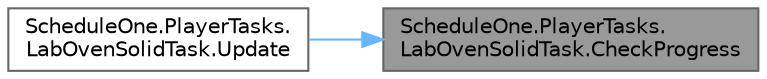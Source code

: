digraph "ScheduleOne.PlayerTasks.LabOvenSolidTask.CheckProgress"
{
 // LATEX_PDF_SIZE
  bgcolor="transparent";
  edge [fontname=Helvetica,fontsize=10,labelfontname=Helvetica,labelfontsize=10];
  node [fontname=Helvetica,fontsize=10,shape=box,height=0.2,width=0.4];
  rankdir="RL";
  Node1 [id="Node000001",label="ScheduleOne.PlayerTasks.\lLabOvenSolidTask.CheckProgress",height=0.2,width=0.4,color="gray40", fillcolor="grey60", style="filled", fontcolor="black",tooltip=" "];
  Node1 -> Node2 [id="edge1_Node000001_Node000002",dir="back",color="steelblue1",style="solid",tooltip=" "];
  Node2 [id="Node000002",label="ScheduleOne.PlayerTasks.\lLabOvenSolidTask.Update",height=0.2,width=0.4,color="grey40", fillcolor="white", style="filled",URL="$class_schedule_one_1_1_player_tasks_1_1_lab_oven_solid_task.html#a75f61fa43aeb9e73196c8dc782a81f0f",tooltip=" "];
}
